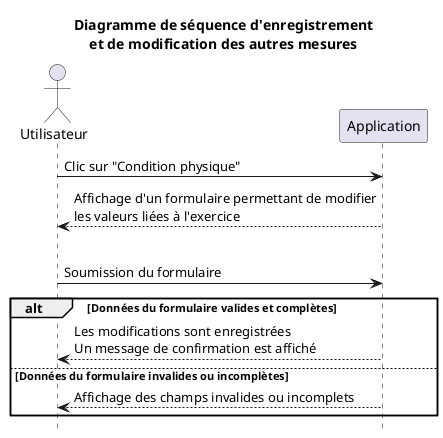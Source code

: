 @startuml
hide footbox
actor Utilisateur

title Diagramme de séquence d'enregistrement\net de modification des autres mesures

Utilisateur -> Application: Clic sur "Condition physique"
Utilisateur <-- Application: Affichage d'un formulaire permettant de modifier\nles valeurs liées à l'exercice
|||
Utilisateur -> Application: Soumission du formulaire

alt Données du formulaire valides et complètes

    Utilisateur <-- Application: Les modifications sont enregistrées\nUn message de confirmation est affiché

else Données du formulaire invalides ou incomplètes

    Utilisateur <-- Application: Affichage des champs invalides ou incomplets
end
@enduml